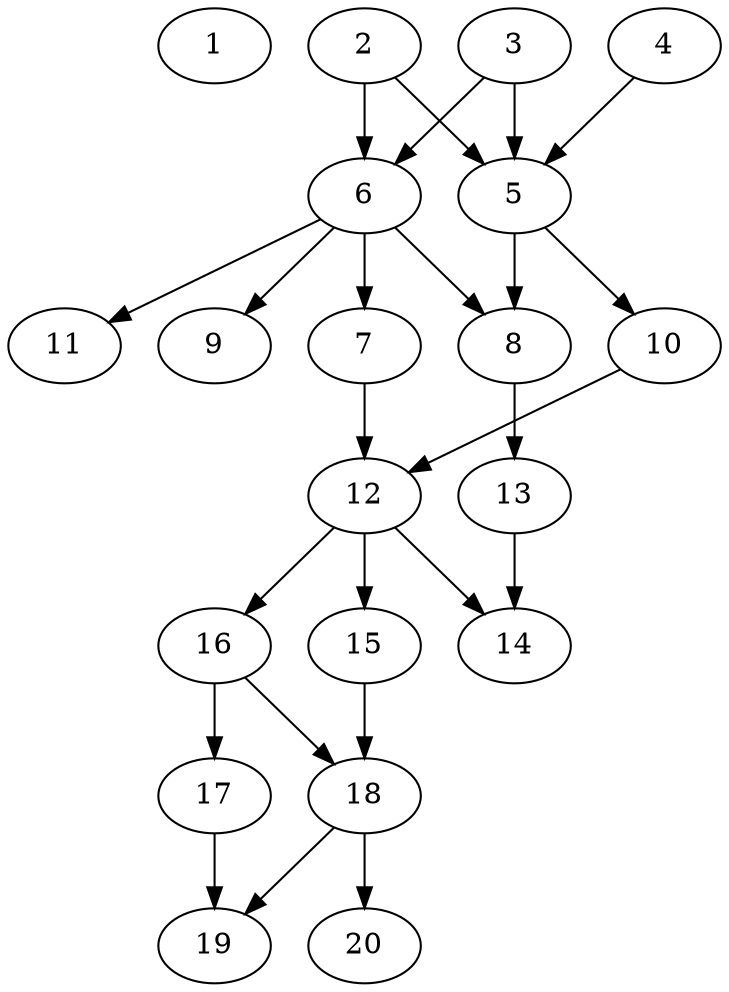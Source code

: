 // DAG automatically generated by daggen at Tue Jul 23 14:22:50 2019
// ./daggen --dot -n 20 --ccr 0.5 --fat 0.5 --regular 0.5 --density 0.6 --mindata 5242880 --maxdata 52428800 
digraph G {
  1 [size="75765760", alpha="0.00", expect_size="37882880"] 
  2 [size="31862784", alpha="0.01", expect_size="15931392"] 
  2 -> 5 [size ="15931392"]
  2 -> 6 [size ="15931392"]
  3 [size="65898496", alpha="0.10", expect_size="32949248"] 
  3 -> 5 [size ="32949248"]
  3 -> 6 [size ="32949248"]
  4 [size="50804736", alpha="0.17", expect_size="25402368"] 
  4 -> 5 [size ="25402368"]
  5 [size="53129216", alpha="0.16", expect_size="26564608"] 
  5 -> 8 [size ="26564608"]
  5 -> 10 [size ="26564608"]
  6 [size="72931328", alpha="0.09", expect_size="36465664"] 
  6 -> 7 [size ="36465664"]
  6 -> 8 [size ="36465664"]
  6 -> 9 [size ="36465664"]
  6 -> 11 [size ="36465664"]
  7 [size="99125248", alpha="0.17", expect_size="49562624"] 
  7 -> 12 [size ="49562624"]
  8 [size="46286848", alpha="0.19", expect_size="23143424"] 
  8 -> 13 [size ="23143424"]
  9 [size="95272960", alpha="0.14", expect_size="47636480"] 
  10 [size="101863424", alpha="0.18", expect_size="50931712"] 
  10 -> 12 [size ="50931712"]
  11 [size="42893312", alpha="0.09", expect_size="21446656"] 
  12 [size="44314624", alpha="0.08", expect_size="22157312"] 
  12 -> 14 [size ="22157312"]
  12 -> 15 [size ="22157312"]
  12 -> 16 [size ="22157312"]
  13 [size="47276032", alpha="0.07", expect_size="23638016"] 
  13 -> 14 [size ="23638016"]
  14 [size="96438272", alpha="0.11", expect_size="48219136"] 
  15 [size="83322880", alpha="0.14", expect_size="41661440"] 
  15 -> 18 [size ="41661440"]
  16 [size="63854592", alpha="0.17", expect_size="31927296"] 
  16 -> 17 [size ="31927296"]
  16 -> 18 [size ="31927296"]
  17 [size="12695552", alpha="0.17", expect_size="6347776"] 
  17 -> 19 [size ="6347776"]
  18 [size="90626048", alpha="0.14", expect_size="45313024"] 
  18 -> 19 [size ="45313024"]
  18 -> 20 [size ="45313024"]
  19 [size="84539392", alpha="0.15", expect_size="42269696"] 
  20 [size="56238080", alpha="0.02", expect_size="28119040"] 
}
